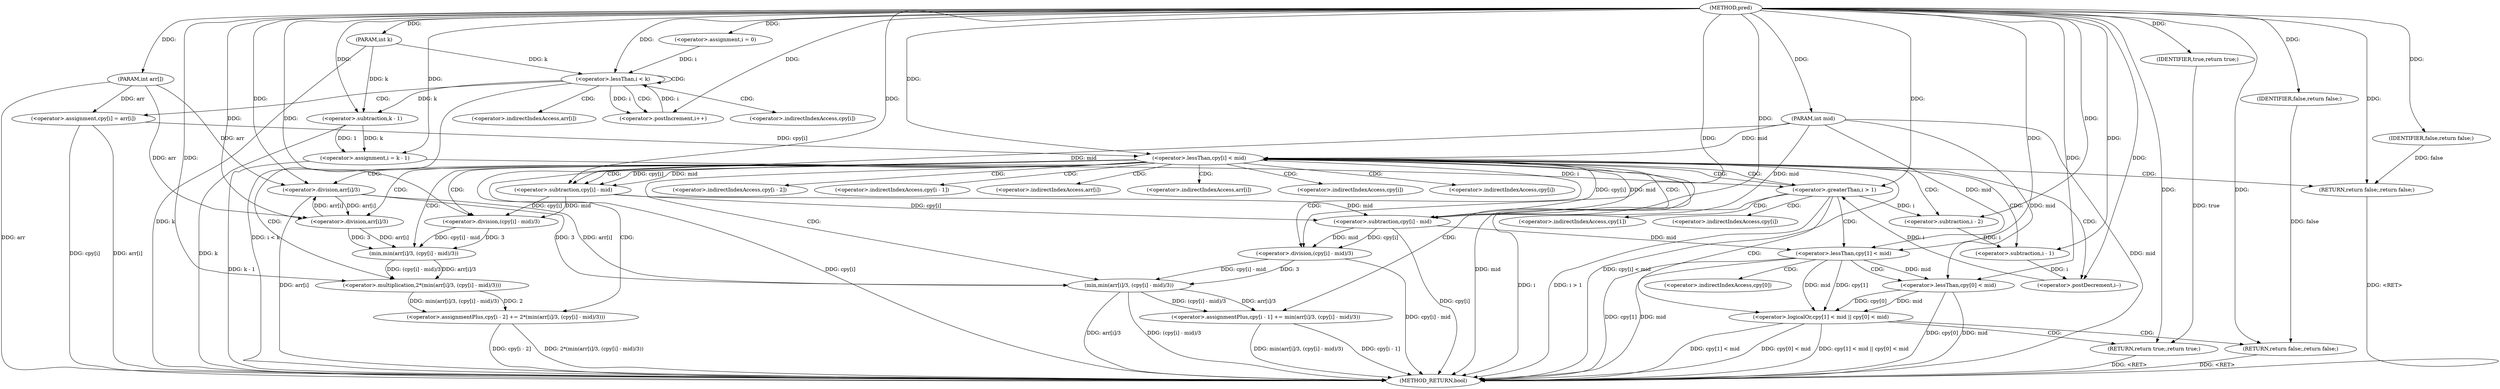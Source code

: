 digraph "pred" {  
"1000102" [label = "(METHOD,pred)" ]
"1000205" [label = "(METHOD_RETURN,bool)" ]
"1000103" [label = "(PARAM,int mid)" ]
"1000104" [label = "(PARAM,int arr[])" ]
"1000105" [label = "(PARAM,int k)" ]
"1000203" [label = "(RETURN,return true;,return true;)" ]
"1000110" [label = "(<operator>.assignment,i = 0)" ]
"1000113" [label = "(<operator>.lessThan,i < k)" ]
"1000116" [label = "(<operator>.postIncrement,i++)" ]
"1000128" [label = "(<operator>.assignment,i = k - 1)" ]
"1000133" [label = "(<operator>.greaterThan,i > 1)" ]
"1000136" [label = "(<operator>.postDecrement,i--)" ]
"1000189" [label = "(<operator>.logicalOr,cpy[1] < mid || cpy[0] < mid)" ]
"1000204" [label = "(IDENTIFIER,true,return true;)" ]
"1000119" [label = "(<operator>.assignment,cpy[i] = arr[i])" ]
"1000148" [label = "(<operator>.assignmentPlus,cpy[i - 2] += 2*(min(arr[i]/3, (cpy[i] - mid)/3)))" ]
"1000169" [label = "(<operator>.assignmentPlus,cpy[i - 1] += min(arr[i]/3, (cpy[i] - mid)/3))" ]
"1000201" [label = "(RETURN,return false;,return false;)" ]
"1000130" [label = "(<operator>.subtraction,k - 1)" ]
"1000140" [label = "(<operator>.lessThan,cpy[i] < mid)" ]
"1000190" [label = "(<operator>.lessThan,cpy[1] < mid)" ]
"1000195" [label = "(<operator>.lessThan,cpy[0] < mid)" ]
"1000202" [label = "(IDENTIFIER,false,return false;)" ]
"1000146" [label = "(RETURN,return false;,return false;)" ]
"1000154" [label = "(<operator>.multiplication,2*(min(arr[i]/3, (cpy[i] - mid)/3)))" ]
"1000175" [label = "(min,min(arr[i]/3, (cpy[i] - mid)/3))" ]
"1000147" [label = "(IDENTIFIER,false,return false;)" ]
"1000151" [label = "(<operator>.subtraction,i - 2)" ]
"1000156" [label = "(min,min(arr[i]/3, (cpy[i] - mid)/3))" ]
"1000172" [label = "(<operator>.subtraction,i - 1)" ]
"1000176" [label = "(<operator>.division,arr[i]/3)" ]
"1000181" [label = "(<operator>.division,(cpy[i] - mid)/3)" ]
"1000157" [label = "(<operator>.division,arr[i]/3)" ]
"1000162" [label = "(<operator>.division,(cpy[i] - mid)/3)" ]
"1000182" [label = "(<operator>.subtraction,cpy[i] - mid)" ]
"1000163" [label = "(<operator>.subtraction,cpy[i] - mid)" ]
"1000120" [label = "(<operator>.indirectIndexAccess,cpy[i])" ]
"1000123" [label = "(<operator>.indirectIndexAccess,arr[i])" ]
"1000149" [label = "(<operator>.indirectIndexAccess,cpy[i - 2])" ]
"1000170" [label = "(<operator>.indirectIndexAccess,cpy[i - 1])" ]
"1000191" [label = "(<operator>.indirectIndexAccess,cpy[1])" ]
"1000196" [label = "(<operator>.indirectIndexAccess,cpy[0])" ]
"1000141" [label = "(<operator>.indirectIndexAccess,cpy[i])" ]
"1000177" [label = "(<operator>.indirectIndexAccess,arr[i])" ]
"1000158" [label = "(<operator>.indirectIndexAccess,arr[i])" ]
"1000183" [label = "(<operator>.indirectIndexAccess,cpy[i])" ]
"1000164" [label = "(<operator>.indirectIndexAccess,cpy[i])" ]
  "1000201" -> "1000205"  [ label = "DDG: <RET>"] 
  "1000103" -> "1000205"  [ label = "DDG: mid"] 
  "1000104" -> "1000205"  [ label = "DDG: arr"] 
  "1000105" -> "1000205"  [ label = "DDG: k"] 
  "1000113" -> "1000205"  [ label = "DDG: i < k"] 
  "1000130" -> "1000205"  [ label = "DDG: k"] 
  "1000128" -> "1000205"  [ label = "DDG: k - 1"] 
  "1000133" -> "1000205"  [ label = "DDG: i"] 
  "1000133" -> "1000205"  [ label = "DDG: i > 1"] 
  "1000190" -> "1000205"  [ label = "DDG: cpy[1]"] 
  "1000190" -> "1000205"  [ label = "DDG: mid"] 
  "1000189" -> "1000205"  [ label = "DDG: cpy[1] < mid"] 
  "1000195" -> "1000205"  [ label = "DDG: cpy[0]"] 
  "1000195" -> "1000205"  [ label = "DDG: mid"] 
  "1000189" -> "1000205"  [ label = "DDG: cpy[0] < mid"] 
  "1000189" -> "1000205"  [ label = "DDG: cpy[1] < mid || cpy[0] < mid"] 
  "1000140" -> "1000205"  [ label = "DDG: cpy[i]"] 
  "1000140" -> "1000205"  [ label = "DDG: mid"] 
  "1000140" -> "1000205"  [ label = "DDG: cpy[i] < mid"] 
  "1000148" -> "1000205"  [ label = "DDG: cpy[i - 2]"] 
  "1000148" -> "1000205"  [ label = "DDG: 2*(min(arr[i]/3, (cpy[i] - mid)/3))"] 
  "1000169" -> "1000205"  [ label = "DDG: cpy[i - 1]"] 
  "1000176" -> "1000205"  [ label = "DDG: arr[i]"] 
  "1000175" -> "1000205"  [ label = "DDG: arr[i]/3"] 
  "1000182" -> "1000205"  [ label = "DDG: cpy[i]"] 
  "1000181" -> "1000205"  [ label = "DDG: cpy[i] - mid"] 
  "1000175" -> "1000205"  [ label = "DDG: (cpy[i] - mid)/3"] 
  "1000169" -> "1000205"  [ label = "DDG: min(arr[i]/3, (cpy[i] - mid)/3)"] 
  "1000119" -> "1000205"  [ label = "DDG: cpy[i]"] 
  "1000119" -> "1000205"  [ label = "DDG: arr[i]"] 
  "1000146" -> "1000205"  [ label = "DDG: <RET>"] 
  "1000203" -> "1000205"  [ label = "DDG: <RET>"] 
  "1000102" -> "1000103"  [ label = "DDG: "] 
  "1000102" -> "1000104"  [ label = "DDG: "] 
  "1000102" -> "1000105"  [ label = "DDG: "] 
  "1000204" -> "1000203"  [ label = "DDG: true"] 
  "1000102" -> "1000203"  [ label = "DDG: "] 
  "1000102" -> "1000110"  [ label = "DDG: "] 
  "1000130" -> "1000128"  [ label = "DDG: 1"] 
  "1000130" -> "1000128"  [ label = "DDG: k"] 
  "1000102" -> "1000204"  [ label = "DDG: "] 
  "1000110" -> "1000113"  [ label = "DDG: i"] 
  "1000116" -> "1000113"  [ label = "DDG: i"] 
  "1000102" -> "1000113"  [ label = "DDG: "] 
  "1000105" -> "1000113"  [ label = "DDG: k"] 
  "1000113" -> "1000116"  [ label = "DDG: i"] 
  "1000102" -> "1000116"  [ label = "DDG: "] 
  "1000104" -> "1000119"  [ label = "DDG: arr"] 
  "1000102" -> "1000128"  [ label = "DDG: "] 
  "1000128" -> "1000133"  [ label = "DDG: i"] 
  "1000136" -> "1000133"  [ label = "DDG: i"] 
  "1000102" -> "1000133"  [ label = "DDG: "] 
  "1000172" -> "1000136"  [ label = "DDG: i"] 
  "1000102" -> "1000136"  [ label = "DDG: "] 
  "1000154" -> "1000148"  [ label = "DDG: 2"] 
  "1000154" -> "1000148"  [ label = "DDG: min(arr[i]/3, (cpy[i] - mid)/3)"] 
  "1000175" -> "1000169"  [ label = "DDG: arr[i]/3"] 
  "1000175" -> "1000169"  [ label = "DDG: (cpy[i] - mid)/3"] 
  "1000190" -> "1000189"  [ label = "DDG: cpy[1]"] 
  "1000190" -> "1000189"  [ label = "DDG: mid"] 
  "1000195" -> "1000189"  [ label = "DDG: mid"] 
  "1000195" -> "1000189"  [ label = "DDG: cpy[0]"] 
  "1000202" -> "1000201"  [ label = "DDG: false"] 
  "1000102" -> "1000201"  [ label = "DDG: "] 
  "1000113" -> "1000130"  [ label = "DDG: k"] 
  "1000105" -> "1000130"  [ label = "DDG: k"] 
  "1000102" -> "1000130"  [ label = "DDG: "] 
  "1000182" -> "1000190"  [ label = "DDG: mid"] 
  "1000103" -> "1000190"  [ label = "DDG: mid"] 
  "1000102" -> "1000190"  [ label = "DDG: "] 
  "1000190" -> "1000195"  [ label = "DDG: mid"] 
  "1000103" -> "1000195"  [ label = "DDG: mid"] 
  "1000102" -> "1000195"  [ label = "DDG: "] 
  "1000102" -> "1000202"  [ label = "DDG: "] 
  "1000182" -> "1000140"  [ label = "DDG: cpy[i]"] 
  "1000119" -> "1000140"  [ label = "DDG: cpy[i]"] 
  "1000182" -> "1000140"  [ label = "DDG: mid"] 
  "1000103" -> "1000140"  [ label = "DDG: mid"] 
  "1000102" -> "1000140"  [ label = "DDG: "] 
  "1000147" -> "1000146"  [ label = "DDG: false"] 
  "1000102" -> "1000146"  [ label = "DDG: "] 
  "1000102" -> "1000154"  [ label = "DDG: "] 
  "1000156" -> "1000154"  [ label = "DDG: (cpy[i] - mid)/3"] 
  "1000156" -> "1000154"  [ label = "DDG: arr[i]/3"] 
  "1000176" -> "1000175"  [ label = "DDG: 3"] 
  "1000176" -> "1000175"  [ label = "DDG: arr[i]"] 
  "1000181" -> "1000175"  [ label = "DDG: cpy[i] - mid"] 
  "1000181" -> "1000175"  [ label = "DDG: 3"] 
  "1000102" -> "1000147"  [ label = "DDG: "] 
  "1000133" -> "1000151"  [ label = "DDG: i"] 
  "1000102" -> "1000151"  [ label = "DDG: "] 
  "1000157" -> "1000156"  [ label = "DDG: 3"] 
  "1000157" -> "1000156"  [ label = "DDG: arr[i]"] 
  "1000162" -> "1000156"  [ label = "DDG: cpy[i] - mid"] 
  "1000162" -> "1000156"  [ label = "DDG: 3"] 
  "1000151" -> "1000172"  [ label = "DDG: i"] 
  "1000102" -> "1000172"  [ label = "DDG: "] 
  "1000157" -> "1000176"  [ label = "DDG: arr[i]"] 
  "1000104" -> "1000176"  [ label = "DDG: arr"] 
  "1000102" -> "1000176"  [ label = "DDG: "] 
  "1000182" -> "1000181"  [ label = "DDG: cpy[i]"] 
  "1000182" -> "1000181"  [ label = "DDG: mid"] 
  "1000102" -> "1000181"  [ label = "DDG: "] 
  "1000176" -> "1000157"  [ label = "DDG: arr[i]"] 
  "1000104" -> "1000157"  [ label = "DDG: arr"] 
  "1000102" -> "1000157"  [ label = "DDG: "] 
  "1000163" -> "1000162"  [ label = "DDG: cpy[i]"] 
  "1000163" -> "1000162"  [ label = "DDG: mid"] 
  "1000102" -> "1000162"  [ label = "DDG: "] 
  "1000163" -> "1000182"  [ label = "DDG: cpy[i]"] 
  "1000163" -> "1000182"  [ label = "DDG: mid"] 
  "1000103" -> "1000182"  [ label = "DDG: mid"] 
  "1000102" -> "1000182"  [ label = "DDG: "] 
  "1000140" -> "1000163"  [ label = "DDG: cpy[i]"] 
  "1000140" -> "1000163"  [ label = "DDG: mid"] 
  "1000103" -> "1000163"  [ label = "DDG: mid"] 
  "1000102" -> "1000163"  [ label = "DDG: "] 
  "1000113" -> "1000119"  [ label = "CDG: "] 
  "1000113" -> "1000116"  [ label = "CDG: "] 
  "1000113" -> "1000120"  [ label = "CDG: "] 
  "1000113" -> "1000113"  [ label = "CDG: "] 
  "1000113" -> "1000123"  [ label = "CDG: "] 
  "1000133" -> "1000191"  [ label = "CDG: "] 
  "1000133" -> "1000141"  [ label = "CDG: "] 
  "1000133" -> "1000189"  [ label = "CDG: "] 
  "1000133" -> "1000190"  [ label = "CDG: "] 
  "1000133" -> "1000140"  [ label = "CDG: "] 
  "1000189" -> "1000203"  [ label = "CDG: "] 
  "1000189" -> "1000201"  [ label = "CDG: "] 
  "1000190" -> "1000195"  [ label = "CDG: "] 
  "1000190" -> "1000196"  [ label = "CDG: "] 
  "1000140" -> "1000164"  [ label = "CDG: "] 
  "1000140" -> "1000156"  [ label = "CDG: "] 
  "1000140" -> "1000182"  [ label = "CDG: "] 
  "1000140" -> "1000148"  [ label = "CDG: "] 
  "1000140" -> "1000133"  [ label = "CDG: "] 
  "1000140" -> "1000136"  [ label = "CDG: "] 
  "1000140" -> "1000183"  [ label = "CDG: "] 
  "1000140" -> "1000157"  [ label = "CDG: "] 
  "1000140" -> "1000172"  [ label = "CDG: "] 
  "1000140" -> "1000149"  [ label = "CDG: "] 
  "1000140" -> "1000169"  [ label = "CDG: "] 
  "1000140" -> "1000163"  [ label = "CDG: "] 
  "1000140" -> "1000158"  [ label = "CDG: "] 
  "1000140" -> "1000175"  [ label = "CDG: "] 
  "1000140" -> "1000154"  [ label = "CDG: "] 
  "1000140" -> "1000151"  [ label = "CDG: "] 
  "1000140" -> "1000170"  [ label = "CDG: "] 
  "1000140" -> "1000176"  [ label = "CDG: "] 
  "1000140" -> "1000177"  [ label = "CDG: "] 
  "1000140" -> "1000146"  [ label = "CDG: "] 
  "1000140" -> "1000162"  [ label = "CDG: "] 
  "1000140" -> "1000181"  [ label = "CDG: "] 
}
